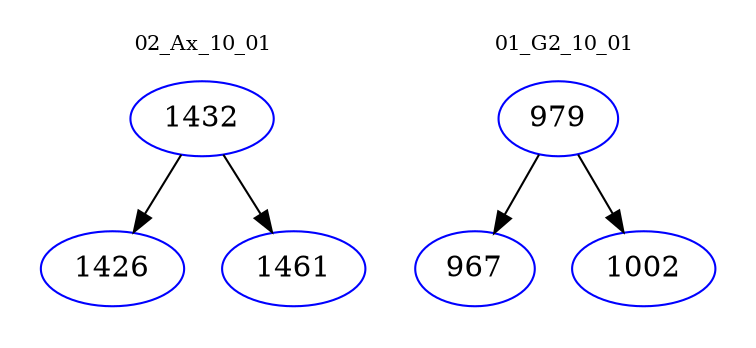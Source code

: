 digraph{
subgraph cluster_0 {
color = white
label = "02_Ax_10_01";
fontsize=10;
T0_1432 [label="1432", color="blue"]
T0_1432 -> T0_1426 [color="black"]
T0_1426 [label="1426", color="blue"]
T0_1432 -> T0_1461 [color="black"]
T0_1461 [label="1461", color="blue"]
}
subgraph cluster_1 {
color = white
label = "01_G2_10_01";
fontsize=10;
T1_979 [label="979", color="blue"]
T1_979 -> T1_967 [color="black"]
T1_967 [label="967", color="blue"]
T1_979 -> T1_1002 [color="black"]
T1_1002 [label="1002", color="blue"]
}
}
